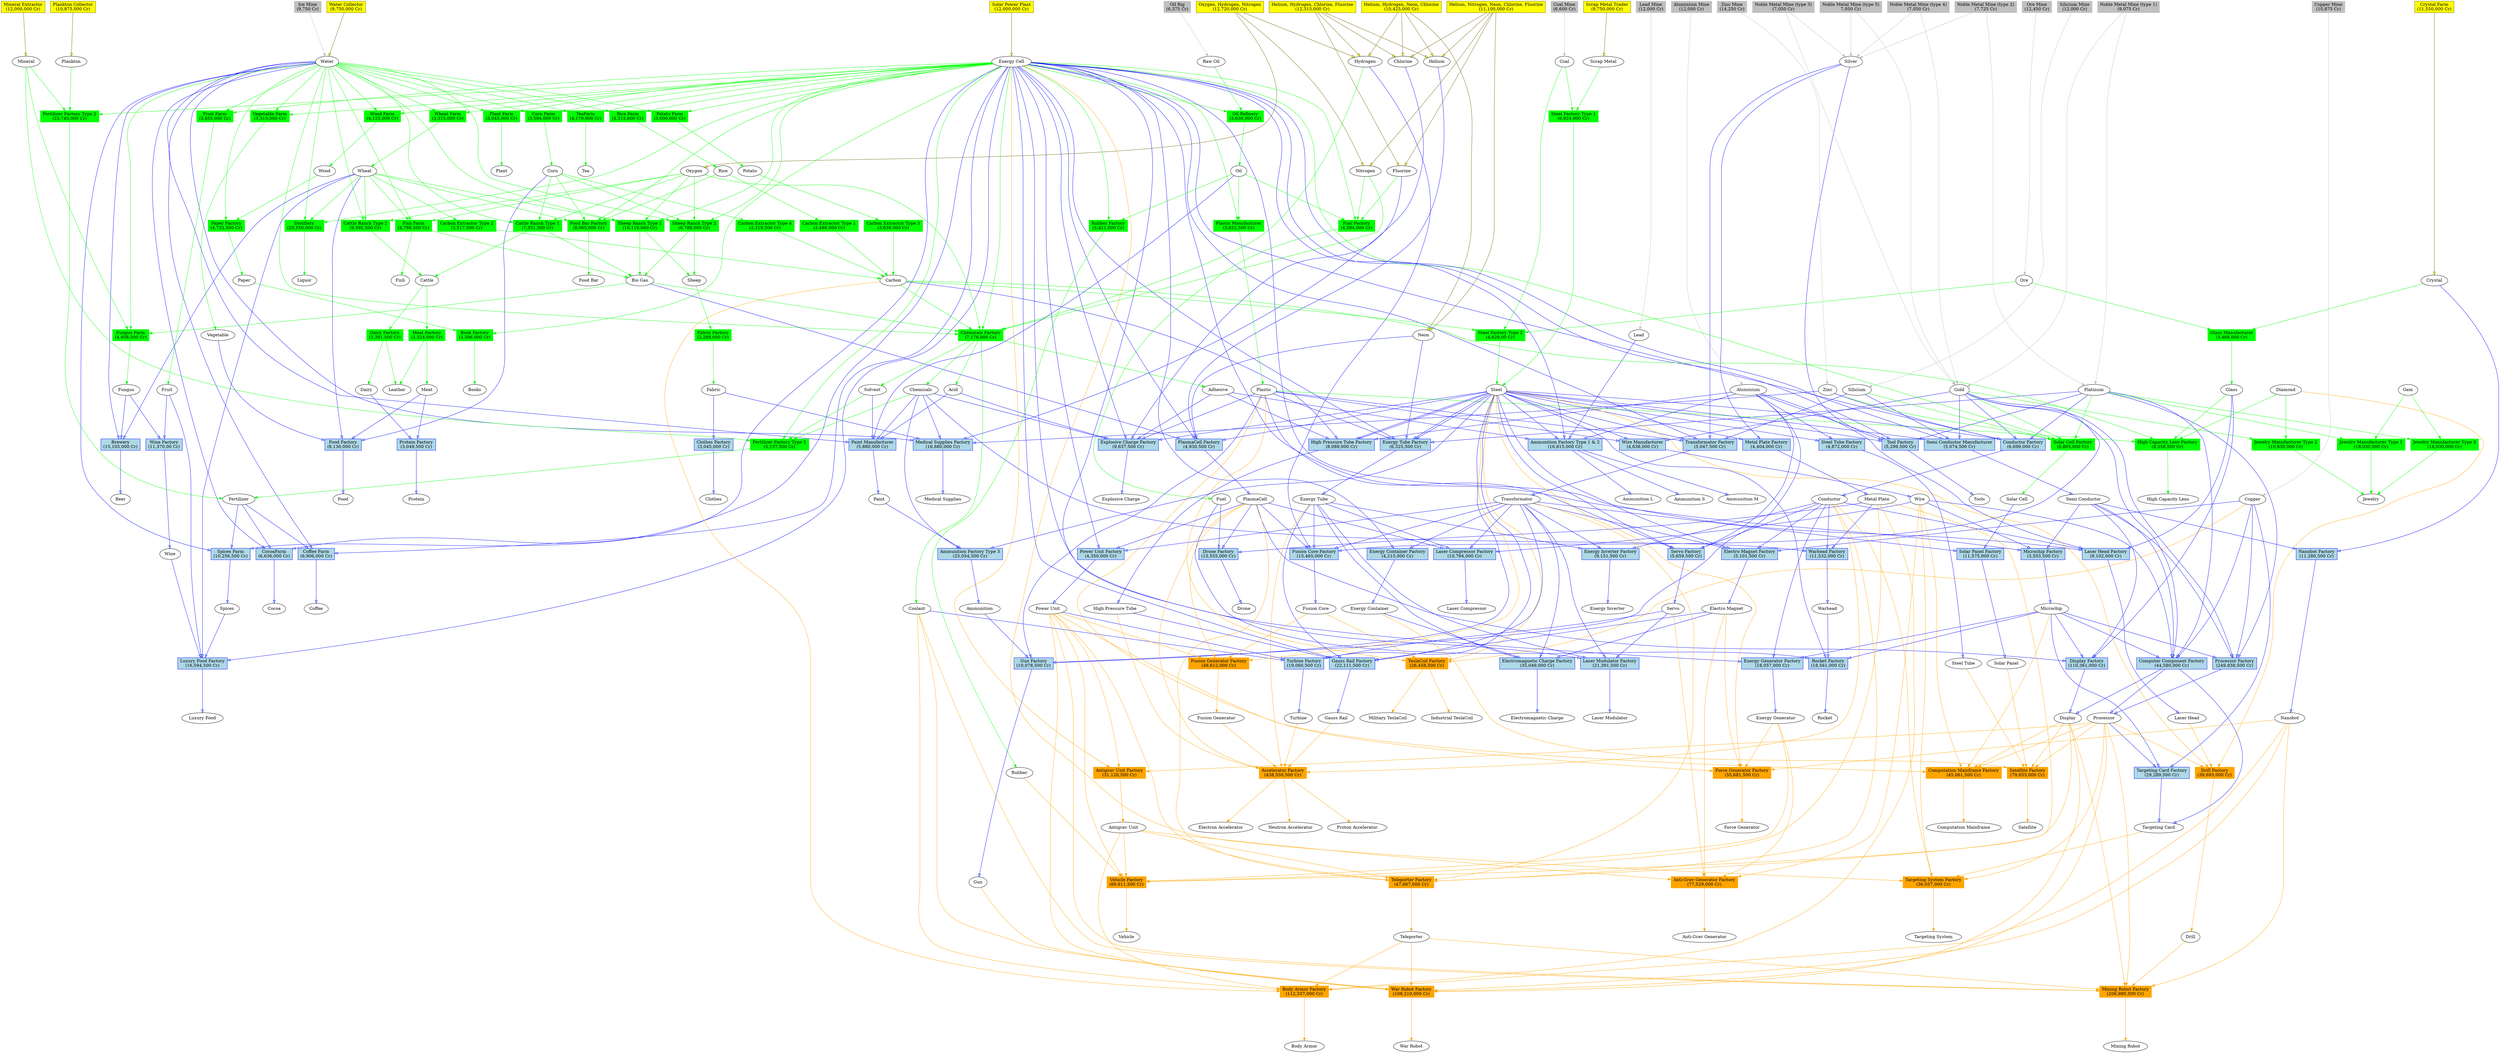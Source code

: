 digraph G {
ranksep=2
"Aluminium Mine" -> "Aluminium" [color=gray,style=filled]
"Coal Mine" -> "Coal" [color=gray,style=filled]
"Copper Mine" -> "Copper" [color=gray,style=filled]
"Ice Mine" -> "Water" [color=gray,style=filled]
"Lead Mine" -> "Lead" [color=gray,style=filled]
"Noble Metal Mine (type 1)" -> "Gold" [color=gray,style=filled]
"Noble Metal Mine (type 1)" -> "Platinum" [color=gray,style=filled]
"Noble Metal Mine (type 2)" -> "Silver" [color=gray,style=filled]
"Noble Metal Mine (type 2)" -> "Platinum" [color=gray,style=filled]
"Noble Metal Mine (type 3)" -> "Silver" [color=gray,style=filled]
"Noble Metal Mine (type 3)" -> "Gold" [color=gray,style=filled]
"Noble Metal Mine (type 4)" -> "Silver" [color=gray,style=filled]
"Noble Metal Mine (type 4)" -> "Gold" [color=gray,style=filled]
"Noble Metal Mine (type 5)" -> "Silver" [color=gray,style=filled]
"Noble Metal Mine (type 5)" -> "Gold" [color=gray,style=filled]
"Ore Mine" -> "Ore" [color=gray,style=filled]
"Silicium Mine" -> "Silicium" [color=gray,style=filled]
"Zinc Mine" -> "Zinc" [color=gray,style=filled]
"Oil Rig" -> "Raw Oil" [color=gray,style=filled]
"Crystal Farm" -> "Crystal" [fillcolor=yellow,color="#6d5f01",style=filled]
"Helium, Hydrogen, Chlorine, Fluorine" -> "Helium" [fillcolor=yellow,color="#6d5f01",style=filled]
"Helium, Hydrogen, Chlorine, Fluorine" -> "Hydrogen" [fillcolor=yellow,color="#6d5f01",style=filled]
"Helium, Hydrogen, Chlorine, Fluorine" -> "Chlorine" [fillcolor=yellow,color="#6d5f01",style=filled]
"Helium, Hydrogen, Chlorine, Fluorine" -> "Fluorine" [fillcolor=yellow,color="#6d5f01",style=filled]
"Helium, Hydrogen, Neon, Chlorine" -> "Helium" [fillcolor=yellow,color="#6d5f01",style=filled]
"Helium, Hydrogen, Neon, Chlorine" -> "Hydrogen" [fillcolor=yellow,color="#6d5f01",style=filled]
"Helium, Hydrogen, Neon, Chlorine" -> "Neon" [fillcolor=yellow,color="#6d5f01",style=filled]
"Helium, Hydrogen, Neon, Chlorine" -> "Chlorine" [fillcolor=yellow,color="#6d5f01",style=filled]
"Helium, Nitrogen, Neon, Chlorine, Fluorine" -> "Helium" [fillcolor=yellow,color="#6d5f01",style=filled]
"Helium, Nitrogen, Neon, Chlorine, Fluorine" -> "Nitrogen" [fillcolor=yellow,color="#6d5f01",style=filled]
"Helium, Nitrogen, Neon, Chlorine, Fluorine" -> "Neon" [fillcolor=yellow,color="#6d5f01",style=filled]
"Helium, Nitrogen, Neon, Chlorine, Fluorine" -> "Chlorine" [fillcolor=yellow,color="#6d5f01",style=filled]
"Helium, Nitrogen, Neon, Chlorine, Fluorine" -> "Fluorine" [fillcolor=yellow,color="#6d5f01",style=filled]
"Oxygen, Hydrogen, Nitrogen" -> "Oxygen" [fillcolor=yellow,color="#6d5f01",style=filled]
"Oxygen, Hydrogen, Nitrogen" -> "Hydrogen" [fillcolor=yellow,color="#6d5f01",style=filled]
"Oxygen, Hydrogen, Nitrogen" -> "Nitrogen" [fillcolor=yellow,color="#6d5f01",style=filled]
"Mineral Extractor" -> "Mineral" [fillcolor=yellow,color="#6d5f01",style=filled]
"Plankton Collector" -> "Plankton" [fillcolor=yellow,color="#6d5f01",style=filled]
"Scrap Metal Trader" -> "Scrap Metal" [fillcolor=yellow,color="#6d5f01",style=filled]
"Solar Power Plant" -> "Energy Cell" [fillcolor=yellow,color="#6d5f01",style=filled]
"Water Collector" -> "Water" [fillcolor=yellow,color="#6d5f01",style=filled]
"Book Factory" -> "Books" [color=green,style=filled]
"Paper" -> "Book Factory" [color=green,style=filled]
"Energy Cell" -> "Book Factory" [color=green,style=filled]
"Carbon Extractor Type 1" -> "Carbon" [color=green,style=filled]
"Rice" -> "Carbon Extractor Type 1" [color=green,style=filled]
"Carbon Extractor Type 2" -> "Carbon" [color=green,style=filled]
"Wheat" -> "Carbon Extractor Type 2" [color=green,style=filled]
"Carbon Extractor Type 3" -> "Carbon" [color=green,style=filled]
"Potato" -> "Carbon Extractor Type 3" [color=green,style=filled]
"Carbon Extractor Type 4" -> "Carbon" [color=green,style=filled]
"Corn" -> "Carbon Extractor Type 4" [color=green,style=filled]
"Cattle Ranch Type 1" -> "Cattle" [color=green,style=filled]
"Cattle Ranch Type 1" -> "Bio Gas" [color=green,style=filled]
"Corn" -> "Cattle Ranch Type 1" [color=green,style=filled]
"Oxygen" -> "Cattle Ranch Type 1" [color=green,style=filled]
"Water" -> "Cattle Ranch Type 1" [color=green,style=filled]
"Cattle Ranch Type 2" -> "Cattle" [color=green,style=filled]
"Wheat" -> "Cattle Ranch Type 2" [color=green,style=filled]
"Oxygen" -> "Cattle Ranch Type 2" [color=green,style=filled]
"Water" -> "Cattle Ranch Type 2" [color=green,style=filled]
"Chemicals Factory" -> "Chemicals" [color=green,style=filled]
"Chemicals Factory" -> "Adhesive" [color=green,style=filled]
"Chemicals Factory" -> "Coolant" [color=green,style=filled]
"Chemicals Factory" -> "Solvent" [color=green,style=filled]
"Chemicals Factory" -> "Acid" [color=green,style=filled]
"Water" -> "Chemicals Factory" [color=green,style=filled]
"Nitrogen" -> "Chemicals Factory" [color=green,style=filled]
"Hydrogen" -> "Chemicals Factory" [color=green,style=filled]
"Oxygen" -> "Chemicals Factory" [color=green,style=filled]
"Bio Gas" -> "Chemicals Factory" [color=green,style=filled]
"Carbon" -> "Chemicals Factory" [color=green,style=filled]
"Energy Cell" -> "Chemicals Factory" [color=green,style=filled]
"Corn Farm" -> "Corn" [color=green,style=filled]
"Energy Cell" -> "Corn Farm" [color=green,style=filled]
"Water" -> "Corn Farm" [color=green,style=filled]
"Dairy Factory" -> "Dairy" [color=green,style=filled]
"Dairy Factory" -> "Leather" [color=green,style=filled]
"Cattle" -> "Dairy Factory" [color=green,style=filled]
"Distillery" -> "Liquor" [color=green,style=filled]
"Energy Cell" -> "Distillery" [color=green,style=filled]
"Wheat" -> "Distillery" [color=green,style=filled]
"Water" -> "Distillery" [color=green,style=filled]
"Fertilizer Factory Type 1" -> "Fertilizer" [color=green,style=filled]
"Chemicals" -> "Fertilizer Factory Type 1" [color=green,style=filled]
"Mineral" -> "Fertilizer Factory Type 1" [color=green,style=filled]
"Energy Cell" -> "Fertilizer Factory Type 1" [color=green,style=filled]
"Solvent" -> "Fertilizer Factory Type 1" [color=green,style=filled]
"Fertilizer Factory Type 2" -> "Fertilizer" [color=green,style=filled]
"Plankton" -> "Fertilizer Factory Type 2" [color=green,style=filled]
"Mineral" -> "Fertilizer Factory Type 2" [color=green,style=filled]
"Energy Cell" -> "Fertilizer Factory Type 2" [color=green,style=filled]
"Fabric Factory" -> "Fabric" [color=green,style=filled]
"Sheep" -> "Fabric Factory" [color=green,style=filled]
"Food Bar Factory" -> "Food Bar" [color=green,style=filled]
"Energy Cell" -> "Food Bar Factory" [color=green,style=filled]
"Wheat" -> "Food Bar Factory" [color=green,style=filled]
"Corn" -> "Food Bar Factory" [color=green,style=filled]
"Rice" -> "Food Bar Factory" [color=green,style=filled]
"Fuel Factory" -> "Fuel" [color=green,style=filled]
"Energy Cell" -> "Fuel Factory" [color=green,style=filled]
"Oil" -> "Fuel Factory" [color=green,style=filled]
"Nitrogen" -> "Fuel Factory" [color=green,style=filled]
"Fluorine" -> "Fuel Factory" [color=green,style=filled]
"Fruit Farm" -> "Fruit" [color=green,style=filled]
"Energy Cell" -> "Fruit Farm" [color=green,style=filled]
"Water" -> "Fruit Farm" [color=green,style=filled]
"Fungus Farm" -> "Fungus" [color=green,style=filled]
"Bio Gas" -> "Fungus Farm" [color=green,style=filled]
"Water" -> "Fungus Farm" [color=green,style=filled]
"Mineral" -> "Fungus Farm" [color=green,style=filled]
"Fish Farm" -> "Fish" [color=green,style=filled]
"Fish Farm" -> "Bio Gas" [color=green,style=filled]
"Water" -> "Fish Farm" [color=green,style=filled]
"Wheat" -> "Fish Farm" [color=green,style=filled]
"Oxygen" -> "Fish Farm" [color=green,style=filled]
"Glass Manufacturer" -> "Glass" [color=green,style=filled]
"Ore" -> "Glass Manufacturer" [color=green,style=filled]
"Crystal" -> "Glass Manufacturer" [color=green,style=filled]
"High Capacity Lens Factory" -> "High Capacity Lens" [color=green,style=filled]
"Glass" -> "High Capacity Lens Factory" [color=green,style=filled]
"Carbon" -> "High Capacity Lens Factory" [color=green,style=filled]
"Plastic" -> "High Capacity Lens Factory" [color=green,style=filled]
"Diamond" -> "High Capacity Lens Factory" [color=green,style=filled]
"Jewelry Manufacturer Type 1" -> "Jewelry" [color=green,style=filled]
"Platinum" -> "Jewelry Manufacturer Type 1" [color=green,style=filled]
"Gem" -> "Jewelry Manufacturer Type 1" [color=green,style=filled]
"Jewelry Manufacturer Type 2" -> "Jewelry" [color=green,style=filled]
"Gold" -> "Jewelry Manufacturer Type 2" [color=green,style=filled]
"Diamond" -> "Jewelry Manufacturer Type 2" [color=green,style=filled]
"Jewelry Manufacturer Type 3" -> "Jewelry" [color=green,style=filled]
"Platinum" -> "Jewelry Manufacturer Type 3" [color=green,style=filled]
"Gem" -> "Jewelry Manufacturer Type 3" [color=green,style=filled]
"Meat Factory" -> "Meat" [color=green,style=filled]
"Meat Factory" -> "Leather" [color=green,style=filled]
"Cattle" -> "Meat Factory" [color=green,style=filled]
"Oil Refinery" -> "Oil" [color=green,style=filled]
"Energy Cell" -> "Oil Refinery" [color=green,style=filled]
"Raw Oil" -> "Oil Refinery" [color=green,style=filled]
"Paper Factory" -> "Paper" [color=green,style=filled]
"Wood" -> "Paper Factory" [color=green,style=filled]
"Water" -> "Paper Factory" [color=green,style=filled]
"Plastic Manufacturer" -> "Plastic" [color=green,style=filled]
"Oil" -> "Plastic Manufacturer" [color=green,style=filled]
"Energy Cell" -> "Plastic Manufacturer" [color=green,style=filled]
"Plant Farm" -> "Plant" [color=green,style=filled]
"Energy Cell" -> "Plant Farm" [color=green,style=filled]
"Water" -> "Plant Farm" [color=green,style=filled]
"Potato Farm" -> "Potato" [color=green,style=filled]
"Energy Cell" -> "Potato Farm" [color=green,style=filled]
"Water" -> "Potato Farm" [color=green,style=filled]
"Rice Farm" -> "Rice" [color=green,style=filled]
"Energy Cell" -> "Rice Farm" [color=green,style=filled]
"Water" -> "Rice Farm" [color=green,style=filled]
"Rubber Factory" -> "Rubber" [color=green,style=filled]
"Energy Cell" -> "Rubber Factory" [color=green,style=filled]
"Oil" -> "Rubber Factory" [color=green,style=filled]
"Solar Cell Factory" -> "Solar Cell" [color=green,style=filled]
"Zinc" -> "Solar Cell Factory" [color=green,style=filled]
"Silicium" -> "Solar Cell Factory" [color=green,style=filled]
"Platinum" -> "Solar Cell Factory" [color=green,style=filled]
"Gold" -> "Solar Cell Factory" [color=green,style=filled]
"Energy Cell" -> "Solar Cell Factory" [color=green,style=filled]
"Sheep Ranch Type 1" -> "Sheep" [color=green,style=filled]
"Sheep Ranch Type 1" -> "Bio Gas" [color=green,style=filled]
"Energy Cell" -> "Sheep Ranch Type 1" [color=green,style=filled]
"Oxygen" -> "Sheep Ranch Type 1" [color=green,style=filled]
"Wheat" -> "Sheep Ranch Type 1" [color=green,style=filled]
"Water" -> "Sheep Ranch Type 1" [color=green,style=filled]
"Sheep Ranch Type 2" -> "Sheep" [color=green,style=filled]
"Sheep Ranch Type 2" -> "Bio Gas" [color=green,style=filled]
"Energy Cell" -> "Sheep Ranch Type 2" [color=green,style=filled]
"Corn" -> "Sheep Ranch Type 2" [color=green,style=filled]
"Oxygen" -> "Sheep Ranch Type 2" [color=green,style=filled]
"Water" -> "Sheep Ranch Type 2" [color=green,style=filled]
"Steel Factory Type 1" -> "Steel" [color=green,style=filled]
"Scrap Metal" -> "Steel Factory Type 1" [color=green,style=filled]
"Coal" -> "Steel Factory Type 1" [color=green,style=filled]
"Steel Factory Type 2" -> "Steel" [color=green,style=filled]
"Ore" -> "Steel Factory Type 2" [color=green,style=filled]
"Coal" -> "Steel Factory Type 2" [color=green,style=filled]
"Carbon" -> "Steel Factory Type 2" [color=green,style=filled]
"TeaFarm" -> "Tea" [color=green,style=filled]
"Energy Cell" -> "TeaFarm" [color=green,style=filled]
"Water" -> "TeaFarm" [color=green,style=filled]
"Vegetable Farm" -> "Vegetable" [color=green,style=filled]
"Energy Cell" -> "Vegetable Farm" [color=green,style=filled]
"Water" -> "Vegetable Farm" [color=green,style=filled]
"Wheat Farm" -> "Wheat" [color=green,style=filled]
"Energy Cell" -> "Wheat Farm" [color=green,style=filled]
"Water" -> "Wheat Farm" [color=green,style=filled]
"Wood Farm" -> "Wood" [color=green,style=filled]
"Energy Cell" -> "Wood Farm" [color=green,style=filled]
"Water" -> "Wood Farm" [color=green,style=filled]
"Ammunition Factory Type 1 & 2" -> "Ammunition S" [fillcolor=lightblue,color=blue,style=filled]
"Ammunition Factory Type 1 & 2" -> "Ammunition M" [fillcolor=lightblue,color=blue,style=filled]
"Ammunition Factory Type 1 & 2" -> "Ammunition L" [fillcolor=lightblue,color=blue,style=filled]
"Lead" -> "Ammunition Factory Type 1 & 2" [fillcolor=lightblue,color=blue,style=filled]
"Aluminium" -> "Ammunition Factory Type 1 & 2" [fillcolor=lightblue,color=blue,style=filled]
"Steel" -> "Ammunition Factory Type 1 & 2" [fillcolor=lightblue,color=blue,style=filled]
"Adhesive" -> "Ammunition Factory Type 1 & 2" [fillcolor=lightblue,color=blue,style=filled]
"Energy Cell" -> "Ammunition Factory Type 1 & 2" [fillcolor=lightblue,color=blue,style=filled]
"Ammunition Factory Type 3" -> "Ammunition" [fillcolor=lightblue,color=blue,style=filled]
"Steel" -> "Ammunition Factory Type 3" [fillcolor=lightblue,color=blue,style=filled]
"Chemicals" -> "Ammunition Factory Type 3" [fillcolor=lightblue,color=blue,style=filled]
"Paint" -> "Ammunition Factory Type 3" [fillcolor=lightblue,color=blue,style=filled]
"Brewery" -> "Beer" [fillcolor=lightblue,color=blue,style=filled]
"Water" -> "Brewery" [fillcolor=lightblue,color=blue,style=filled]
"Wheat" -> "Brewery" [fillcolor=lightblue,color=blue,style=filled]
"Fungus" -> "Brewery" [fillcolor=lightblue,color=blue,style=filled]
"Clothes Factory" -> "Clothes" [fillcolor=lightblue,color=blue,style=filled]
"Fabric" -> "Clothes Factory" [fillcolor=lightblue,color=blue,style=filled]
"CocoaFarm" -> "Cocoa" [fillcolor=lightblue,color=blue,style=filled]
"Energy Cell" -> "CocoaFarm" [fillcolor=lightblue,color=blue,style=filled]
"Water" -> "CocoaFarm" [fillcolor=lightblue,color=blue,style=filled]
"Fertilizer" -> "CocoaFarm" [fillcolor=lightblue,color=blue,style=filled]
"Coffee Farm" -> "Coffee" [fillcolor=lightblue,color=blue,style=filled]
"Energy Cell" -> "Coffee Farm" [fillcolor=lightblue,color=blue,style=filled]
"Water" -> "Coffee Farm" [fillcolor=lightblue,color=blue,style=filled]
"Fertilizer" -> "Coffee Farm" [fillcolor=lightblue,color=blue,style=filled]
"Computer Component Factory" -> "Display" [fillcolor=lightblue,color=blue,style=filled]
"Computer Component Factory" -> "Targeting Card" [fillcolor=lightblue,color=blue,style=filled]
"Computer Component Factory" -> "Processor" [fillcolor=lightblue,color=blue,style=filled]
"Wire" -> "Computer Component Factory" [fillcolor=lightblue,color=blue,style=filled]
"Microchip" -> "Computer Component Factory" [fillcolor=lightblue,color=blue,style=filled]
"Semi Conductor" -> "Computer Component Factory" [fillcolor=lightblue,color=blue,style=filled]
"Copper" -> "Computer Component Factory" [fillcolor=lightblue,color=blue,style=filled]
"Platinum" -> "Computer Component Factory" [fillcolor=lightblue,color=blue,style=filled]
"Gold" -> "Computer Component Factory" [fillcolor=lightblue,color=blue,style=filled]
"Conductor Factory" -> "Conductor" [fillcolor=lightblue,color=blue,style=filled]
"Zinc" -> "Conductor Factory" [fillcolor=lightblue,color=blue,style=filled]
"Platinum" -> "Conductor Factory" [fillcolor=lightblue,color=blue,style=filled]
"Gold" -> "Conductor Factory" [fillcolor=lightblue,color=blue,style=filled]
"Steel" -> "Conductor Factory" [fillcolor=lightblue,color=blue,style=filled]
"Energy Cell" -> "Conductor Factory" [fillcolor=lightblue,color=blue,style=filled]
"Drone Factory" -> "Drone" [fillcolor=lightblue,color=blue,style=filled]
"Fuel" -> "Drone Factory" [fillcolor=lightblue,color=blue,style=filled]
"PlasmaCell" -> "Drone Factory" [fillcolor=lightblue,color=blue,style=filled]
"Metal Plate" -> "Drone Factory" [fillcolor=lightblue,color=blue,style=filled]
"Display Factory" -> "Display" [fillcolor=lightblue,color=blue,style=filled]
"Glass" -> "Display Factory" [fillcolor=lightblue,color=blue,style=filled]
"Microchip" -> "Display Factory" [fillcolor=lightblue,color=blue,style=filled]
"Semi Conductor" -> "Display Factory" [fillcolor=lightblue,color=blue,style=filled]
"PlasmaCell" -> "Display Factory" [fillcolor=lightblue,color=blue,style=filled]
"Electro Magnet Factory" -> "Electro Magnet" [fillcolor=lightblue,color=blue,style=filled]
"Steel" -> "Electro Magnet Factory" [fillcolor=lightblue,color=blue,style=filled]
"Copper" -> "Electro Magnet Factory" [fillcolor=lightblue,color=blue,style=filled]
"Conductor" -> "Electro Magnet Factory" [fillcolor=lightblue,color=blue,style=filled]
"Transformator" -> "Electro Magnet Factory" [fillcolor=lightblue,color=blue,style=filled]
"Electromagnetic Charge Factory" -> "Electromagnetic Charge" [fillcolor=lightblue,color=blue,style=filled]
"Energy Container" -> "Electromagnetic Charge Factory" [fillcolor=lightblue,color=blue,style=filled]
"Electro Magnet" -> "Electromagnetic Charge Factory" [fillcolor=lightblue,color=blue,style=filled]
"Energy Tube" -> "Electromagnetic Charge Factory" [fillcolor=lightblue,color=blue,style=filled]
"Transformator" -> "Electromagnetic Charge Factory" [fillcolor=lightblue,color=blue,style=filled]
"Energy Container Factory" -> "Energy Container" [fillcolor=lightblue,color=blue,style=filled]
"Energy Cell" -> "Energy Container Factory" [fillcolor=lightblue,color=blue,style=filled]
"Transformator" -> "Energy Container Factory" [fillcolor=lightblue,color=blue,style=filled]
"Energy Generator Factory" -> "Energy Generator" [fillcolor=lightblue,color=blue,style=filled]
"Energy Cell" -> "Energy Generator Factory" [fillcolor=lightblue,color=blue,style=filled]
"Microchip" -> "Energy Generator Factory" [fillcolor=lightblue,color=blue,style=filled]
"Conductor" -> "Energy Generator Factory" [fillcolor=lightblue,color=blue,style=filled]
"Energy Inverter Factory" -> "Energy Inverter" [fillcolor=lightblue,color=blue,style=filled]
"Energy Tube" -> "Energy Inverter Factory" [fillcolor=lightblue,color=blue,style=filled]
"Conductor" -> "Energy Inverter Factory" [fillcolor=lightblue,color=blue,style=filled]
"Transformator" -> "Energy Inverter Factory" [fillcolor=lightblue,color=blue,style=filled]
"Energy Tube Factory" -> "Energy Tube" [fillcolor=lightblue,color=blue,style=filled]
"Plastic" -> "Energy Tube Factory" [fillcolor=lightblue,color=blue,style=filled]
"Steel" -> "Energy Tube Factory" [fillcolor=lightblue,color=blue,style=filled]
"Platinum" -> "Energy Tube Factory" [fillcolor=lightblue,color=blue,style=filled]
"Neon" -> "Energy Tube Factory" [fillcolor=lightblue,color=blue,style=filled]
"Steel" -> "Energy Tube Factory" [fillcolor=lightblue,color=blue,style=filled]
"Energy Cell" -> "Energy Tube Factory" [fillcolor=lightblue,color=blue,style=filled]
"Explosive Charge Factory" -> "Explosive Charge" [fillcolor=lightblue,color=blue,style=filled]
"Fluorine" -> "Explosive Charge Factory" [fillcolor=lightblue,color=blue,style=filled]
"Steel" -> "Explosive Charge Factory" [fillcolor=lightblue,color=blue,style=filled]
"Energy Cell" -> "Explosive Charge Factory" [fillcolor=lightblue,color=blue,style=filled]
"Plastic" -> "Explosive Charge Factory" [fillcolor=lightblue,color=blue,style=filled]
"Chemicals" -> "Explosive Charge Factory" [fillcolor=lightblue,color=blue,style=filled]
"Acid" -> "Explosive Charge Factory" [fillcolor=lightblue,color=blue,style=filled]
"Adhesive" -> "Explosive Charge Factory" [fillcolor=lightblue,color=blue,style=filled]
"Food Factory" -> "Food" [fillcolor=lightblue,color=blue,style=filled]
"Wheat" -> "Food Factory" [fillcolor=lightblue,color=blue,style=filled]
"Meat" -> "Food Factory" [fillcolor=lightblue,color=blue,style=filled]
"Corn" -> "Food Factory" [fillcolor=lightblue,color=blue,style=filled]
"Vegetable" -> "Food Factory" [fillcolor=lightblue,color=blue,style=filled]
"Fusion Core Factory" -> "Fusion Core" [fillcolor=lightblue,color=blue,style=filled]
"Hydrogen" -> "Fusion Core Factory" [fillcolor=lightblue,color=blue,style=filled]
"Gold" -> "Fusion Core Factory" [fillcolor=lightblue,color=blue,style=filled]
"PlasmaCell" -> "Fusion Core Factory" [fillcolor=lightblue,color=blue,style=filled]
"Transformator" -> "Fusion Core Factory" [fillcolor=lightblue,color=blue,style=filled]
"Energy Tube" -> "Fusion Core Factory" [fillcolor=lightblue,color=blue,style=filled]
"Gauss Rail Factory" -> "Gauss Rail" [fillcolor=lightblue,color=blue,style=filled]
"Energy Cell" -> "Gauss Rail Factory" [fillcolor=lightblue,color=blue,style=filled]
"Electro Magnet" -> "Gauss Rail Factory" [fillcolor=lightblue,color=blue,style=filled]
"Energy Tube" -> "Gauss Rail Factory" [fillcolor=lightblue,color=blue,style=filled]
"High Pressure Tube" -> "Gauss Rail Factory" [fillcolor=lightblue,color=blue,style=filled]
"Transformator" -> "Gauss Rail Factory" [fillcolor=lightblue,color=blue,style=filled]
"Gun Factory" -> "Gun" [fillcolor=lightblue,color=blue,style=filled]
"Steel" -> "Gun Factory" [fillcolor=lightblue,color=blue,style=filled]
"Ammunition" -> "Gun Factory" [fillcolor=lightblue,color=blue,style=filled]
"Aluminium" -> "Gun Factory" [fillcolor=lightblue,color=blue,style=filled]
"Plastic" -> "Gun Factory" [fillcolor=lightblue,color=blue,style=filled]
"High Pressure Tube Factory" -> "High Pressure Tube" [fillcolor=lightblue,color=blue,style=filled]
"Steel" -> "High Pressure Tube Factory" [fillcolor=lightblue,color=blue,style=filled]
"Aluminium" -> "High Pressure Tube Factory" [fillcolor=lightblue,color=blue,style=filled]
"Carbon" -> "High Pressure Tube Factory" [fillcolor=lightblue,color=blue,style=filled]
"Adhesive" -> "High Pressure Tube Factory" [fillcolor=lightblue,color=blue,style=filled]
"Steel" -> "High Pressure Tube Factory" [fillcolor=lightblue,color=blue,style=filled]
"Laser Compressor Factory" -> "Laser Compressor" [fillcolor=lightblue,color=blue,style=filled]
"PlasmaCell" -> "Laser Compressor Factory" [fillcolor=lightblue,color=blue,style=filled]
"Transformator" -> "Laser Compressor Factory" [fillcolor=lightblue,color=blue,style=filled]
"Energy Tube" -> "Laser Compressor Factory" [fillcolor=lightblue,color=blue,style=filled]
"Wire" -> "Laser Compressor Factory" [fillcolor=lightblue,color=blue,style=filled]
"Laser Head Factory" -> "Laser Head" [fillcolor=lightblue,color=blue,style=filled]
"Glass" -> "Laser Head Factory" [fillcolor=lightblue,color=blue,style=filled]
"Conductor" -> "Laser Head Factory" [fillcolor=lightblue,color=blue,style=filled]
"Aluminium" -> "Laser Head Factory" [fillcolor=lightblue,color=blue,style=filled]
"Energy Cell" -> "Laser Head Factory" [fillcolor=lightblue,color=blue,style=filled]
"Laser Modulator Factory" -> "Laser Modulator" [fillcolor=lightblue,color=blue,style=filled]
"Servo" -> "Laser Modulator Factory" [fillcolor=lightblue,color=blue,style=filled]
"Energy Tube" -> "Laser Modulator Factory" [fillcolor=lightblue,color=blue,style=filled]
"Transformator" -> "Laser Modulator Factory" [fillcolor=lightblue,color=blue,style=filled]
"Energy Cell" -> "Laser Modulator Factory" [fillcolor=lightblue,color=blue,style=filled]
"Luxury Food Factory" -> "Luxury Food" [fillcolor=lightblue,color=blue,style=filled]
"Energy Cell" -> "Luxury Food Factory" [fillcolor=lightblue,color=blue,style=filled]
"Wheat" -> "Luxury Food Factory" [fillcolor=lightblue,color=blue,style=filled]
"Fruit" -> "Luxury Food Factory" [fillcolor=lightblue,color=blue,style=filled]
"Spices" -> "Luxury Food Factory" [fillcolor=lightblue,color=blue,style=filled]
"Wine" -> "Luxury Food Factory" [fillcolor=lightblue,color=blue,style=filled]
"Nanobot Factory" -> "Nanobot" [fillcolor=lightblue,color=blue,style=filled]
"Crystal" -> "Nanobot Factory" [fillcolor=lightblue,color=blue,style=filled]
"Semi Conductor" -> "Nanobot Factory" [fillcolor=lightblue,color=blue,style=filled]
"Medical Supplies Factory" -> "Medical Supplies" [fillcolor=lightblue,color=blue,style=filled]
"Water" -> "Medical Supplies Factory" [fillcolor=lightblue,color=blue,style=filled]
"Chemicals" -> "Medical Supplies Factory" [fillcolor=lightblue,color=blue,style=filled]
"Fabric" -> "Medical Supplies Factory" [fillcolor=lightblue,color=blue,style=filled]
"Zinc" -> "Medical Supplies Factory" [fillcolor=lightblue,color=blue,style=filled]
"Chlorine" -> "Medical Supplies Factory" [fillcolor=lightblue,color=blue,style=filled]
"Metal Plate Factory" -> "Metal Plate" [fillcolor=lightblue,color=blue,style=filled]
"Steel" -> "Metal Plate Factory" [fillcolor=lightblue,color=blue,style=filled]
"Silver" -> "Metal Plate Factory" [fillcolor=lightblue,color=blue,style=filled]
"Microchip Factory" -> "Microchip" [fillcolor=lightblue,color=blue,style=filled]
"Wire" -> "Microchip Factory" [fillcolor=lightblue,color=blue,style=filled]
"Semi Conductor" -> "Microchip Factory" [fillcolor=lightblue,color=blue,style=filled]
"Energy Cell" -> "Microchip Factory" [fillcolor=lightblue,color=blue,style=filled]
"Rocket Factory" -> "Rocket" [fillcolor=lightblue,color=blue,style=filled]
"Warhead" -> "Rocket Factory" [fillcolor=lightblue,color=blue,style=filled]
"Fuel" -> "Rocket Factory" [fillcolor=lightblue,color=blue,style=filled]
"Steel" -> "Rocket Factory" [fillcolor=lightblue,color=blue,style=filled]
"Microchip" -> "Rocket Factory" [fillcolor=lightblue,color=blue,style=filled]
"Paint Manufacturer" -> "Paint" [fillcolor=lightblue,color=blue,style=filled]
"Oil" -> "Paint Manufacturer" [fillcolor=lightblue,color=blue,style=filled]
"Water" -> "Paint Manufacturer" [fillcolor=lightblue,color=blue,style=filled]
"Chemicals" -> "Paint Manufacturer" [fillcolor=lightblue,color=blue,style=filled]
"Solvent" -> "Paint Manufacturer" [fillcolor=lightblue,color=blue,style=filled]
"Acid" -> "Paint Manufacturer" [fillcolor=lightblue,color=blue,style=filled]
"PlasmaCell Factory" -> "PlasmaCell" [fillcolor=lightblue,color=blue,style=filled]
"Energy Cell" -> "PlasmaCell Factory" [fillcolor=lightblue,color=blue,style=filled]
"Steel" -> "PlasmaCell Factory" [fillcolor=lightblue,color=blue,style=filled]
"Bio Gas" -> "PlasmaCell Factory" [fillcolor=lightblue,color=blue,style=filled]
"Neon" -> "PlasmaCell Factory" [fillcolor=lightblue,color=blue,style=filled]
"Helium" -> "PlasmaCell Factory" [fillcolor=lightblue,color=blue,style=filled]
"Power Unit Factory" -> "Power Unit" [fillcolor=lightblue,color=blue,style=filled]
"Transformator" -> "Power Unit Factory" [fillcolor=lightblue,color=blue,style=filled]
"Energy Cell" -> "Power Unit Factory" [fillcolor=lightblue,color=blue,style=filled]
"PlasmaCell" -> "Power Unit Factory" [fillcolor=lightblue,color=blue,style=filled]
"Processor Factory" -> "Processor" [fillcolor=lightblue,color=blue,style=filled]
"Microchip" -> "Processor Factory" [fillcolor=lightblue,color=blue,style=filled]
"Semi Conductor" -> "Processor Factory" [fillcolor=lightblue,color=blue,style=filled]
"Copper" -> "Processor Factory" [fillcolor=lightblue,color=blue,style=filled]
"Platinum" -> "Processor Factory" [fillcolor=lightblue,color=blue,style=filled]
"Gold" -> "Processor Factory" [fillcolor=lightblue,color=blue,style=filled]
"Protein Factory" -> "Protein" [fillcolor=lightblue,color=blue,style=filled]
"Meat" -> "Protein Factory" [fillcolor=lightblue,color=blue,style=filled]
"Dairy" -> "Protein Factory" [fillcolor=lightblue,color=blue,style=filled]
"Semi Conductor Manufacturer" -> "Semi Conductor" [fillcolor=lightblue,color=blue,style=filled]
"Steel" -> "Semi Conductor Manufacturer" [fillcolor=lightblue,color=blue,style=filled]
"Silicium" -> "Semi Conductor Manufacturer" [fillcolor=lightblue,color=blue,style=filled]
"Gold" -> "Semi Conductor Manufacturer" [fillcolor=lightblue,color=blue,style=filled]
"Energy Cell" -> "Semi Conductor Manufacturer" [fillcolor=lightblue,color=blue,style=filled]
"Servo Factory" -> "Servo" [fillcolor=lightblue,color=blue,style=filled]
"Steel" -> "Servo Factory" [fillcolor=lightblue,color=blue,style=filled]
"Aluminium" -> "Servo Factory" [fillcolor=lightblue,color=blue,style=filled]
"Conductor" -> "Servo Factory" [fillcolor=lightblue,color=blue,style=filled]
"Plastic" -> "Servo Factory" [fillcolor=lightblue,color=blue,style=filled]
"Solar Panel Factory" -> "Solar Panel" [fillcolor=lightblue,color=blue,style=filled]
"Solar Cell" -> "Solar Panel Factory" [fillcolor=lightblue,color=blue,style=filled]
"Transformator" -> "Solar Panel Factory" [fillcolor=lightblue,color=blue,style=filled]
"Spices Farm" -> "Spices" [fillcolor=lightblue,color=blue,style=filled]
"Energy Cell" -> "Spices Farm" [fillcolor=lightblue,color=blue,style=filled]
"Water" -> "Spices Farm" [fillcolor=lightblue,color=blue,style=filled]
"Fertilizer" -> "Spices Farm" [fillcolor=lightblue,color=blue,style=filled]
"Steel Tube Factory" -> "Steel Tube" [fillcolor=lightblue,color=blue,style=filled]
"Steel" -> "Steel Tube Factory" [fillcolor=lightblue,color=blue,style=filled]
"Aluminium" -> "Steel Tube Factory" [fillcolor=lightblue,color=blue,style=filled]
"Targeting Card Factory" -> "Targeting Card" [fillcolor=lightblue,color=blue,style=filled]
"Microchip" -> "Targeting Card Factory" [fillcolor=lightblue,color=blue,style=filled]
"Copper" -> "Targeting Card Factory" [fillcolor=lightblue,color=blue,style=filled]
"Processor" -> "Targeting Card Factory" [fillcolor=lightblue,color=blue,style=filled]
"Tool Factory" -> "Tools" [fillcolor=lightblue,color=blue,style=filled]
"Steel" -> "Tool Factory" [fillcolor=lightblue,color=blue,style=filled]
"Platinum" -> "Tool Factory" [fillcolor=lightblue,color=blue,style=filled]
"Silver" -> "Tool Factory" [fillcolor=lightblue,color=blue,style=filled]
"Aluminium" -> "Tool Factory" [fillcolor=lightblue,color=blue,style=filled]
"Energy Cell" -> "Tool Factory" [fillcolor=lightblue,color=blue,style=filled]
"Transformator Factory" -> "Transformator" [fillcolor=lightblue,color=blue,style=filled]
"Steel" -> "Transformator Factory" [fillcolor=lightblue,color=blue,style=filled]
"Plastic" -> "Transformator Factory" [fillcolor=lightblue,color=blue,style=filled]
"Silicium" -> "Transformator Factory" [fillcolor=lightblue,color=blue,style=filled]
"Silver" -> "Transformator Factory" [fillcolor=lightblue,color=blue,style=filled]
"Energy Cell" -> "Transformator Factory" [fillcolor=lightblue,color=blue,style=filled]
"Turbine Factory" -> "Turbine" [fillcolor=lightblue,color=blue,style=filled]
"Servo" -> "Turbine Factory" [fillcolor=lightblue,color=blue,style=filled]
"Steel" -> "Turbine Factory" [fillcolor=lightblue,color=blue,style=filled]
"Coolant" -> "Turbine Factory" [fillcolor=lightblue,color=blue,style=filled]
"Power Unit" -> "Turbine Factory" [fillcolor=lightblue,color=blue,style=filled]
"Warhead Factory" -> "Warhead" [fillcolor=lightblue,color=blue,style=filled]
"Conductor" -> "Warhead Factory" [fillcolor=lightblue,color=blue,style=filled]
"Chemicals" -> "Warhead Factory" [fillcolor=lightblue,color=blue,style=filled]
"Metal Plate" -> "Warhead Factory" [fillcolor=lightblue,color=blue,style=filled]
"Wine Factory" -> "Wine" [fillcolor=lightblue,color=blue,style=filled]
"Fruit" -> "Wine Factory" [fillcolor=lightblue,color=blue,style=filled]
"Fungus" -> "Wine Factory" [fillcolor=lightblue,color=blue,style=filled]
"Wire Manufacturer" -> "Wire" [fillcolor=lightblue,color=blue,style=filled]
"Plastic" -> "Wire Manufacturer" [fillcolor=lightblue,color=blue,style=filled]
"Steel" -> "Wire Manufacturer" [fillcolor=lightblue,color=blue,style=filled]
"Gold" -> "Wire Manufacturer" [fillcolor=lightblue,color=blue,style=filled]
"Accelerator Factory" -> "Neutron Accelerator" [color=orange,style=filled]
"Accelerator Factory" -> "Proton Accelerator" [color=orange,style=filled]
"Accelerator Factory" -> "Electron Accelerator" [color=orange,style=filled]
"Turbine" -> "Accelerator Factory" [color=orange,style=filled]
"PlasmaCell" -> "Accelerator Factory" [color=orange,style=filled]
"Fusion Generator" -> "Accelerator Factory" [color=orange,style=filled]
"Energy Tube" -> "Accelerator Factory" [color=orange,style=filled]
"High Pressure Tube" -> "Accelerator Factory" [color=orange,style=filled]
"Conductor" -> "Accelerator Factory" [color=orange,style=filled]
"Gauss Rail" -> "Accelerator Factory" [color=orange,style=filled]
"Anti-Grav Generator Factory" -> "Anti-Grav Generator" [color=orange,style=filled]
"Electro Magnet" -> "Anti-Grav Generator Factory" [color=orange,style=filled]
"Servo" -> "Anti-Grav Generator Factory" [color=orange,style=filled]
"Wire" -> "Anti-Grav Generator Factory" [color=orange,style=filled]
"Antigrav Unit" -> "Anti-Grav Generator Factory" [color=orange,style=filled]
"Energy Generator" -> "Anti-Grav Generator Factory" [color=orange,style=filled]
"Antigrav Unit Factory" -> "Antigrav Unit" [color=orange,style=filled]
"Power Unit" -> "Antigrav Unit Factory" [color=orange,style=filled]
"Processor" -> "Antigrav Unit Factory" [color=orange,style=filled]
"Energy Cell" -> "Antigrav Unit Factory" [color=orange,style=filled]
"Body Armor Factory" -> "Body Armor" [color=orange,style=filled]
"Metal Plate" -> "Body Armor Factory" [color=orange,style=filled]
"Coolant" -> "Body Armor Factory" [color=orange,style=filled]
"Teleporter" -> "Body Armor Factory" [color=orange,style=filled]
"Antigrav Unit" -> "Body Armor Factory" [color=orange,style=filled]
"Carbon" -> "Body Armor Factory" [color=orange,style=filled]
"Nanobot" -> "Body Armor Factory" [color=orange,style=filled]
"Computation Mainframe Factory" -> "Computation Mainframe" [color=orange,style=filled]
"Processor" -> "Computation Mainframe Factory" [color=orange,style=filled]
"Power Unit" -> "Computation Mainframe Factory" [color=orange,style=filled]
"Microchip" -> "Computation Mainframe Factory" [color=orange,style=filled]
"Display" -> "Computation Mainframe Factory" [color=orange,style=filled]
"Wire" -> "Computation Mainframe Factory" [color=orange,style=filled]
"Drill Factory" -> "Drill" [color=orange,style=filled]
"Laser Head" -> "Drill Factory" [color=orange,style=filled]
"Processor" -> "Drill Factory" [color=orange,style=filled]
"Steel" -> "Drill Factory" [color=orange,style=filled]
"Diamond" -> "Drill Factory" [color=orange,style=filled]
"Force Generator Factory" -> "Force Generator" [color=orange,style=filled]
"Electro Magnet" -> "Force Generator Factory" [color=orange,style=filled]
"Steel" -> "Force Generator Factory" [color=orange,style=filled]
"Plastic" -> "Force Generator Factory" [color=orange,style=filled]
"Nanobot" -> "Force Generator Factory" [color=orange,style=filled]
"Energy Generator" -> "Force Generator Factory" [color=orange,style=filled]
"Fusion Generator Factory" -> "Fusion Generator" [color=orange,style=filled]
"Fusion Core" -> "Fusion Generator Factory" [color=orange,style=filled]
"Steel" -> "Fusion Generator Factory" [color=orange,style=filled]
"PlasmaCell" -> "Fusion Generator Factory" [color=orange,style=filled]
"Power Unit" -> "Fusion Generator Factory" [color=orange,style=filled]
"Mining Robot Factory" -> "Mining Robot" [color=orange,style=filled]
"Power Unit" -> "Mining Robot Factory" [color=orange,style=filled]
"Processor" -> "Mining Robot Factory" [color=orange,style=filled]
"Display" -> "Mining Robot Factory" [color=orange,style=filled]
"Nanobot" -> "Mining Robot Factory" [color=orange,style=filled]
"Drill" -> "Mining Robot Factory" [color=orange,style=filled]
"Coolant" -> "Mining Robot Factory" [color=orange,style=filled]
"Teleporter" -> "Mining Robot Factory" [color=orange,style=filled]
"Satellite Factory" -> "Satellite" [color=orange,style=filled]
"Solar Panel" -> "Satellite Factory" [color=orange,style=filled]
"Processor" -> "Satellite Factory" [color=orange,style=filled]
"Display" -> "Satellite Factory" [color=orange,style=filled]
"Energy Container" -> "Satellite Factory" [color=orange,style=filled]
"Steel Tube" -> "Satellite Factory" [color=orange,style=filled]
"Targeting System Factory" -> "Targeting System" [color=orange,style=filled]
"Targeting Card" -> "Targeting System Factory" [color=orange,style=filled]
"Processor" -> "Targeting System Factory" [color=orange,style=filled]
"Energy Cell" -> "Targeting System Factory" [color=orange,style=filled]
"Conductor" -> "Targeting System Factory" [color=orange,style=filled]
"Wire" -> "Targeting System Factory" [color=orange,style=filled]
"Teleporter Factory" -> "Teleporter" [color=orange,style=filled]
"Metal Plate" -> "Teleporter Factory" [color=orange,style=filled]
"Power Unit" -> "Teleporter Factory" [color=orange,style=filled]
"Antigrav Unit" -> "Teleporter Factory" [color=orange,style=filled]
"PlasmaCell" -> "Teleporter Factory" [color=orange,style=filled]
"Conductor" -> "Teleporter Factory" [color=orange,style=filled]
"Transformator" -> "Teleporter Factory" [color=orange,style=filled]
"TeslaCoil Factory" -> "Military TeslaCoil" [color=orange,style=filled]
"TeslaCoil Factory" -> "Industrial TeslaCoil" [color=orange,style=filled]
"Steel" -> "TeslaCoil Factory" [color=orange,style=filled]
"Copper" -> "TeslaCoil Factory" [color=orange,style=filled]
"Fusion Core" -> "TeslaCoil Factory" [color=orange,style=filled]
"Plastic" -> "TeslaCoil Factory" [color=orange,style=filled]
"Vehicle Factory" -> "Vehicle" [color=orange,style=filled]
"Rubber" -> "Vehicle Factory" [color=orange,style=filled]
"Power Unit" -> "Vehicle Factory" [color=orange,style=filled]
"Energy Generator" -> "Vehicle Factory" [color=orange,style=filled]
"Metal Plate" -> "Vehicle Factory" [color=orange,style=filled]
"Antigrav Unit" -> "Vehicle Factory" [color=orange,style=filled]
"Display" -> "Vehicle Factory" [color=orange,style=filled]
"War Robot Factory" -> "War Robot" [color=orange,style=filled]
"Power Unit" -> "War Robot Factory" [color=orange,style=filled]
"Processor" -> "War Robot Factory" [color=orange,style=filled]
"Display" -> "War Robot Factory" [color=orange,style=filled]
"Nanobot" -> "War Robot Factory" [color=orange,style=filled]
"Gun" -> "War Robot Factory" [color=orange,style=filled]
"Teleporter" -> "War Robot Factory" [color=orange,style=filled]
"Coolant" -> "War Robot Factory" [color=orange,style=filled]
"Aluminium Mine" [color=gray,style=filled] [label="Aluminium Mine
(12,000 Cr)";tooltip="Aluminium Mine |  | Aluminium";shape=rect]
"Coal Mine" [color=gray,style=filled] [label="Coal Mine
(6,600 Cr)";tooltip="Coal Mine |  | Coal";shape=rect]
"Copper Mine" [color=gray,style=filled] [label="Copper Mine
(10,875 Cr)";tooltip="Copper Mine |  | Copper";shape=rect]
"Ice Mine" [color=gray,style=filled] [label="Ice Mine
(9,750 Cr)";tooltip="Ice Mine |  | Water";shape=rect]
"Lead Mine" [color=gray,style=filled] [label="Lead Mine
(12,000 Cr)";tooltip="Lead Mine |  | Lead";shape=rect]
"Noble Metal Mine (type 1)" [color=gray,style=filled] [label="Noble Metal Mine (type 1)
(9,075 Cr)";tooltip="Noble Metal Mine (type 1) |  | Gold;Platinum";shape=rect]
"Noble Metal Mine (type 2)" [color=gray,style=filled] [label="Noble Metal Mine (type 2)
(7,725 Cr)";tooltip="Noble Metal Mine (type 2) |  | Silver;Platinum";shape=rect]
"Noble Metal Mine (type 3)" [color=gray,style=filled] [label="Noble Metal Mine (type 3)
(7,050 Cr)";tooltip="Noble Metal Mine (type 3) |  | Silver;Gold";shape=rect]
"Noble Metal Mine (type 4)" [color=gray,style=filled] [label="Noble Metal Mine (type 4)
(7,050 Cr)";tooltip="Noble Metal Mine (type 4) |  | Silver;Gold";shape=rect]
"Noble Metal Mine (type 5)" [color=gray,style=filled] [label="Noble Metal Mine (type 5)
7,050 Cr)";tooltip="Noble Metal Mine (type 5) |  | Silver;Gold";shape=rect]
"Ore Mine" [color=gray,style=filled] [label="Ore Mine
(12,450 Cr)";tooltip="Ore Mine |  | Ore";shape=rect]
"Silicium Mine" [color=gray,style=filled] [label="Silicium Mine
(12,000 Cr)";tooltip="Silicium Mine |  | Silicium";shape=rect]
"Zinc Mine" [color=gray,style=filled] [label="Zinc Mine
(14,250 Cr)";tooltip="Zinc Mine |  | Zinc";shape=rect]
"Oil Rig" [color=gray,style=filled] [label="Oil Rig
(6,375 Cr)";tooltip="Oil Rig |  | Raw Oil";shape=rect]
"Crystal Farm" [fillcolor=yellow,color="#6d5f01",style=filled] [label="Crystal Farm
(11,550,000 Cr)";tooltip="Crystal Farm |  | Crystal";shape=rect]
"Helium, Hydrogen, Chlorine, Fluorine" [fillcolor=yellow,color="#6d5f01",style=filled] [label="Helium, Hydrogen, Chlorine, Fluorine
(12,315,000 Cr)";tooltip="Helium, Hydrogen, Chlorine, Fluorine |  | Helium;Hydrogen;Chlorine;Fluorine";shape=rect]
"Helium, Hydrogen, Neon, Chlorine" [fillcolor=yellow,color="#6d5f01",style=filled] [label="Helium, Hydrogen, Neon, Chlorine
(10,425,000 Cr)";tooltip="Helium, Hydrogen, Neon, Chlorine |  | Helium;Hydrogen;Neon;Chlorine";shape=rect]
"Helium, Nitrogen, Neon, Chlorine, Fluorine" [fillcolor=yellow,color="#6d5f01",style=filled] [label="Helium, Nitrogen, Neon, Chlorine, Fluorine
(11,100,000 Cr)";tooltip="Helium, Nitrogen, Neon, Chlorine, Fluorine |  | Helium;Nitrogen;Neon;Chlorine;Fluorine";shape=rect]
"Oxygen, Hydrogen, Nitrogen" [fillcolor=yellow,color="#6d5f01",style=filled] [label="Oxygen, Hydrogen, Nitrogen
(12,720,000 Cr)";tooltip="Oxygen, Hydrogen, Nitrogen |  | Oxygen;Hydrogen;Nitrogen";shape=rect]
"Mineral Extractor" [fillcolor=yellow,color="#6d5f01",style=filled] [label="Mineral Extractor
(12,000,000 Cr)";tooltip="Mineral Extractor |  | Mineral";shape=rect]
"Plankton Collector" [fillcolor=yellow,color="#6d5f01",style=filled] [label="Plankton Collector
(10,875,000 Cr)";tooltip="Plankton Collector |  | Plankton";shape=rect]
"Scrap Metal Trader" [fillcolor=yellow,color="#6d5f01",style=filled] [label="Scrap Metal Trader
(9,750,000 Cr)";tooltip="Scrap Metal Trader |  | Scrap Metal";shape=rect]
"Solar Power Plant" [fillcolor=yellow,color="#6d5f01",style=filled] [label="Solar Power Plant
(12,000,000 Cr)";tooltip="Solar Power Plant |  | Energy Cell";shape=rect]
"Water Collector" [fillcolor=yellow,color="#6d5f01",style=filled] [label="Water Collector
(9,750,000 Cr)";tooltip="Water Collector |  | Water";shape=rect]
"Book Factory" [color=green,style=filled] [label="Book Factory
(3,396,000 Cr)";tooltip="Book Factory | Paper;Energy Cell | Books";shape=rect]
"Carbon Extractor Type 1" [color=green,style=filled] [label="Carbon Extractor Type 1
(3,486,000 Cr)";tooltip="Carbon Extractor Type 1 | Rice | Carbon";shape=rect]
"Carbon Extractor Type 2" [color=green,style=filled] [label="Carbon Extractor Type 2
(3,517,500 Cr)";tooltip="Carbon Extractor Type 2 | Wheat | Carbon";shape=rect]
"Carbon Extractor Type 3" [color=green,style=filled] [label="Carbon Extractor Type 3
(3,639,000 Cr)";tooltip="Carbon Extractor Type 3 | Potato | Carbon";shape=rect]
"Carbon Extractor Type 4" [color=green,style=filled] [label="Carbon Extractor Type 4
(3,319,500 Cr)";tooltip="Carbon Extractor Type 4 | Corn | Carbon";shape=rect]
"Cattle Ranch Type 1" [color=green,style=filled] [label="Cattle Ranch Type 1
(7,351,500 Cr)";tooltip="Cattle Ranch Type 1 | Corn;Oxygen;Water | Cattle;Bio Gas";shape=rect]
"Cattle Ranch Type 2" [color=green,style=filled] [label="Cattle Ranch Type 2
(9,592,500 Cr)";tooltip="Cattle Ranch Type 2 | Wheat;Oxygen;Water | Cattle";shape=rect]
"Chemicals Factory" [color=green,style=filled] [label="Chemicals Factory
(7,176,000 Cr)";tooltip="Chemicals Factory | Water;Nitrogen;Hydrogen;Oxygen;Bio Gas;Carbon;Energy Cell | Chemicals;Adhesive;Coolant;Solvent;Acid";shape=rect]
"Corn Farm" [color=green,style=filled] [label="Corn Farm
(3,594,000 Cr)";tooltip="Corn Farm | Energy Cell;Water | Corn";shape=rect]
"Dairy Factory" [color=green,style=filled] [label="Dairy Factory
(3,391,500 Cr)";tooltip="Dairy Factory | Cattle | Dairy;Leather";shape=rect]
"Distillery" [color=green,style=filled] [label="Distillery
(20,550,000 Cr)";tooltip="Distillery | Energy Cell;Wheat;Water | Liquor";shape=rect]
"Fertilizer Factory Type 1" [color=green,style=filled] [label="Fertilizer Factory Type 1
(5,137,500 Cr)";tooltip="Fertilizer Factory Type 1 | Chemicals;Mineral;Energy Cell;Solvent | Fertilizer";shape=rect]
"Fertilizer Factory Type 2" [color=green,style=filled] [label="Fertilizer Factory Type 2
(23,745,000 Cr)";tooltip="Fertilizer Factory Type 2 | Plankton;Mineral;Energy Cell | Fertilizer";shape=rect]
"Fabric Factory" [color=green,style=filled] [label="Fabric Factory
(3,288,000 Cr)";tooltip="Fabric Factory | Sheep | Fabric";shape=rect]
"Food Bar Factory" [color=green,style=filled] [label="Food Bar Factory
(8,085,000 Cr)";tooltip="Food Bar Factory | Energy Cell;Wheat;Corn;Rice | Food Bar";shape=rect]
"Fuel Factory" [color=green,style=filled] [label="Fuel Factory
(4,584,000 Cr)";tooltip="Fuel Factory | Energy Cell;Oil;Nitrogen;Fluorine | Fuel";shape=rect]
"Fruit Farm" [color=green,style=filled] [label="Fruit Farm
(3,855,000 Cr)";tooltip="Fruit Farm | Energy Cell;Water | Fruit";shape=rect]
"Fungus Farm" [color=green,style=filled] [label="Fungus Farm
(4,408,500 Cr)";tooltip="Fungus Farm | Bio Gas;Water;Mineral | Fungus";shape=rect]
"Fish Farm" [color=green,style=filled] [label="Fish Farm
(4,786,500 Cr)";tooltip="Fish Farm | Water;Wheat;Oxygen | Fish;Bio Gas";shape=rect]
"Glass Manufacturer" [color=green,style=filled] [label="Glass Manufacturer
(3,468,000 Cr)";tooltip="Glass Manufacturer | Ore;Crystal | Glass";shape=rect]
"High Capacity Lens Factory" [color=green,style=filled] [label="High Capacity Lens Factory
(9,358,500 Cr)";tooltip="High Capacity Lens Factory | Glass;Carbon;Plastic;Diamond | High Capacity Lens";shape=rect]
"Jewelry Manufacturer Type 1" [color=green,style=filled] [label="Jewelry Manufacturer Type 1
(18,030,000 Cr)";tooltip="Jewelry Manufacturer Type 1 | Platinum;Gem | Jewelry";shape=rect]
"Jewelry Manufacturer Type 2" [color=green,style=filled] [label="Jewelry Manufacturer Type 2
(10,830,000 Cr)";tooltip="Jewelry Manufacturer Type 2 | Gold;Diamond | Jewelry";shape=rect]
"Jewelry Manufacturer Type 3" [color=green,style=filled] [label="Jewelry Manufacturer Type 3
(18,030,000 Cr)";tooltip="Jewelry Manufacturer Type 3 | Platinum;Gem | Jewelry";shape=rect]
"Meat Factory" [color=green,style=filled] [label="Meat Factory
(3,324,000 Cr)";tooltip="Meat Factory | Cattle | Meat;Leather";shape=rect]
"Oil Refinery" [color=green,style=filled] [label="Oil Refinery
(3,630,000 Cr)";tooltip="Oil Refinery | Energy Cell;Raw Oil | Oil";shape=rect]
"Paper Factory" [color=green,style=filled] [label="Paper Factory
(4,732,500 Cr)";tooltip="Paper Factory | Wood;Water | Paper";shape=rect]
"Plastic Manufacturer" [color=green,style=filled] [label="Plastic Manufacturer
(3,652,500 Cr)";tooltip="Plastic Manufacturer | Oil;Energy Cell | Plastic";shape=rect]
"Plant Farm" [color=green,style=filled] [label="Plant Farm
(3,045,000 Cr)";tooltip="Plant Farm | Energy Cell;Water | Plant";shape=rect]
"Potato Farm" [color=green,style=filled] [label="Potato Farm
(3,000,000 Cr)";tooltip="Potato Farm | Energy Cell;Water | Potato";shape=rect]
"Rice Farm" [color=green,style=filled] [label="Rice Farm
(3,315,000 Cr)";tooltip="Rice Farm | Energy Cell;Water | Rice";shape=rect]
"Rubber Factory" [color=green,style=filled] [label="Rubber Factory
(5,421,000 Cr)";tooltip="Rubber Factory | Energy Cell;Oil | Rubber";shape=rect]
"Solar Cell Factory" [color=green,style=filled] [label="Solar Cell Factory
(8,805,000 Cr)";tooltip="Solar Cell Factory | Zinc;Silicium;Platinum;Gold;Energy Cell | Solar Cell";shape=rect]
"Sheep Ranch Type 1" [color=green,style=filled] [label="Sheep Ranch Type 1
(10,119,000 Cr)";tooltip="Sheep Ranch Type 1 | Energy Cell;Oxygen;Wheat;Water | Sheep;Bio Gas";shape=rect]
"Sheep Ranch Type 2" [color=green,style=filled] [label="Sheep Ranch Type 2
(6,789,000 Cr)";tooltip="Sheep Ranch Type 2 | Energy Cell;Corn;Oxygen;Water | Sheep;Bio Gas";shape=rect]
"Steel Factory Type 1" [color=green,style=filled] [label="Steel Factory Type 1
(6,924,000 Cr)";tooltip="Steel Factory Type 1 | Scrap Metal;Coal | Steel";shape=rect]
"Steel Factory Type 2" [color=green,style=filled] [label="Steel Factory Type 2
(4,629,00 Cr)";tooltip="Steel Factory Type 2 | Ore;Coal;Carbon | Steel";shape=rect]
"TeaFarm" [color=green,style=filled] [label="TeaFarm
(4,170,000 Cr)";tooltip="TeaFarm | Energy Cell;Water | Tea";shape=rect]
"Vegetable Farm" [color=green,style=filled] [label="Vegetable Farm
(3,315,000 Cr)";tooltip="Vegetable Farm | Energy Cell;Water | Vegetable";shape=rect]
"Wheat Farm" [color=green,style=filled] [label="Wheat Farm
(3,315,000 Cr)";tooltip="Wheat Farm | Energy Cell;Water | Wheat";shape=rect]
"Wood Farm" [color=green,style=filled] [label="Wood Farm
(4,125,000 Cr)";tooltip="Wood Farm | Energy Cell;Water | Wood";shape=rect]
"Ammunition Factory Type 1 & 2" [fillcolor=lightblue,color=blue,style=filled] [label="Ammunition Factory Type 1 & 2
(16,815,000 Cr)";tooltip="Ammunition Factory Type 1 & 2 | Lead;Aluminium;Steel;Adhesive;Energy Cell | Ammunition S;Ammunition M;Ammunition L";shape=rect]
"Ammunition Factory Type 3" [fillcolor=lightblue,color=blue,style=filled] [label="Ammunition Factory Type 3
(25,054,500 Cr)";tooltip="Ammunition Factory Type 3 | Steel;Chemicals;Paint | Ammunition";shape=rect]
"Brewery" [fillcolor=lightblue,color=blue,style=filled] [label="Brewery
(15,105,000 Cr)";tooltip="Brewery | Water;Wheat;Fungus | Beer";shape=rect]
"Clothes Factory" [fillcolor=lightblue,color=blue,style=filled] [label="Clothes Factory
(3,045,000 Cr)";tooltip="Clothes Factory | Fabric | Clothes";shape=rect]
"CocoaFarm" [fillcolor=lightblue,color=blue,style=filled] [label="CocoaFarm
(6,636,000 Cr)";tooltip="CocoaFarm | Energy Cell;Water;Fertilizer | Cocoa";shape=rect]
"Coffee Farm" [fillcolor=lightblue,color=blue,style=filled] [label="Coffee Farm
(6,906,000 Cr)";tooltip="Coffee Farm | Energy Cell;Water;Fertilizer | Coffee";shape=rect]
"Computer Component Factory" [fillcolor=lightblue,color=blue,style=filled] [label="Computer Component Factory
(44,580,000 Cr)";tooltip="Computer Component Factory | Wire;Microchip;Semi Conductor;Copper;Platinum;Gold | Display;Targeting Card;Processor";shape=rect]
"Conductor Factory" [fillcolor=lightblue,color=blue,style=filled] [label="Conductor Factory
(6,699,000 Cr)";tooltip="Conductor Factory | Zinc;Platinum;Gold;Steel;Energy Cell | Conductor";shape=rect]
"Drone Factory" [fillcolor=lightblue,color=blue,style=filled] [label="Drone Factory
(15,555,000 Cr)";tooltip="Drone Factory | Fuel;PlasmaCell;Metal Plate | Drone";shape=rect]
"Display Factory" [fillcolor=lightblue,color=blue,style=filled] [label="Display Factory
(110,361,000 Cr)";tooltip="Display Factory | Glass;Microchip;Semi Conductor;PlasmaCell | Display";shape=rect]
"Electro Magnet Factory" [fillcolor=lightblue,color=blue,style=filled] [label="Electro Magnet Factory
(5,101,500 Cr)";tooltip="Electro Magnet Factory | Steel;Copper;Conductor;Transformator | Electro Magnet";shape=rect]
"Electromagnetic Charge Factory" [fillcolor=lightblue,color=blue,style=filled] [label="Electromagnetic Charge Factory
(35,049,000 Cr)";tooltip="Electromagnetic Charge Factory | Energy Container;Electro Magnet;Energy Tube;Transformator | Electromagnetic Charge";shape=rect]
"Energy Container Factory" [fillcolor=lightblue,color=blue,style=filled] [label="Energy Container Factory
(4,215,000 Cr)";tooltip="Energy Container Factory | Energy Cell;Transformator | Energy Container";shape=rect]
"Energy Generator Factory" [fillcolor=lightblue,color=blue,style=filled] [label="Energy Generator Factory
(18,057,000 Cr)";tooltip="Energy Generator Factory | Energy Cell;Microchip;Conductor | Energy Generator";shape=rect]
"Energy Inverter Factory" [fillcolor=lightblue,color=blue,style=filled] [label="Energy Inverter Factory
(9,151,500 Cr)";tooltip="Energy Inverter Factory | Energy Tube;Conductor;Transformator | Energy Inverter";shape=rect]
"Energy Tube Factory" [fillcolor=lightblue,color=blue,style=filled] [label="Energy Tube Factory
(6,325,500 Cr)";tooltip="Energy Tube Factory | Plastic;Steel;Platinum;Neon;Steel;Energy Cell | Energy Tube";shape=rect]
"Explosive Charge Factory" [fillcolor=lightblue,color=blue,style=filled] [label="Explosive Charge Factory
(9,637,500 Cr)";tooltip="Explosive Charge Factory | Fluorine;Steel;Energy Cell;Plastic;Chemicals;Acid;Adhesive | Explosive Charge";shape=rect]
"Food Factory" [fillcolor=lightblue,color=blue,style=filled] [label="Food Factory
(8,130,000 Cr)";tooltip="Food Factory | Wheat;Meat;Corn;Vegetable | Food";shape=rect]
"Fusion Core Factory" [fillcolor=lightblue,color=blue,style=filled] [label="Fusion Core Factory
(15,465,000 Cr)";tooltip="Fusion Core Factory | Hydrogen;Gold;PlasmaCell;Transformator;Energy Tube | Fusion Core";shape=rect]
"Gauss Rail Factory" [fillcolor=lightblue,color=blue,style=filled] [label="Gauss Rail Factory
(22,111,500 Cr)";tooltip="Gauss Rail Factory | Energy Cell;Electro Magnet;Energy Tube;High Pressure Tube;Transformator | Gauss Rail";shape=rect]
"Gun Factory" [fillcolor=lightblue,color=blue,style=filled] [label="Gun Factory
(10,078,500 Cr)";tooltip="Gun Factory | Steel;Ammunition;Aluminium;Plastic | Gun";shape=rect]
"High Pressure Tube Factory" [fillcolor=lightblue,color=blue,style=filled] [label="High Pressure Tube Factory
(8,089,000 Cr)";tooltip="High Pressure Tube Factory | Steel;Aluminium;Carbon;Adhesive;Steel | High Pressure Tube";shape=rect]
"Laser Compressor Factory" [fillcolor=lightblue,color=blue,style=filled] [label="Laser Compressor Factory
(10,794,000 Cr)";tooltip="Laser Compressor Factory | PlasmaCell;Transformator;Energy Tube;Wire | Laser Compressor";shape=rect]
"Laser Head Factory" [fillcolor=lightblue,color=blue,style=filled] [label="Laser Head Factory
(9,102,000 Cr)";tooltip="Laser Head Factory | Glass;Conductor;Aluminium;Energy Cell | Laser Head";shape=rect]
"Laser Modulator Factory" [fillcolor=lightblue,color=blue,style=filled] [label="Laser Modulator Factory
(21,391,500 Cr)";tooltip="Laser Modulator Factory | Servo;Energy Tube;Transformator;Energy Cell | Laser Modulator";shape=rect]
"Luxury Food Factory" [fillcolor=lightblue,color=blue,style=filled] [label="Luxury Food Factory
(16,594,500 Cr)";tooltip="Luxury Food Factory | Energy Cell;Wheat;Fruit;Spices;Wine | Luxury Food";shape=rect]
"Nanobot Factory" [fillcolor=lightblue,color=blue,style=filled] [label="Nanobot Factory
(11,280,500 Cr)";tooltip="Nanobot Factory | Crystal;Semi Conductor | Nanobot";shape=rect]
"Medical Supplies Factory" [fillcolor=lightblue,color=blue,style=filled] [label="Medical Supplies Factory
(16,680,000 Cr)";tooltip="Medical Supplies Factory | Water;Chemicals;Fabric;Zinc;Chlorine | Medical Supplies";shape=rect]
"Metal Plate Factory" [fillcolor=lightblue,color=blue,style=filled] [label="Metal Plate Factory
(4,404,000 Cr)";tooltip="Metal Plate Factory | Steel;Silver | Metal Plate";shape=rect]
"Microchip Factory" [fillcolor=lightblue,color=blue,style=filled] [label="Microchip Factory
(3,553,500 Cr)";tooltip="Microchip Factory | Wire;Semi Conductor;Energy Cell | Microchip";shape=rect]
"Rocket Factory" [fillcolor=lightblue,color=blue,style=filled] [label="Rocket Factory
(18,561,000 Cr)";tooltip="Rocket Factory | Warhead;Fuel;Steel;Microchip | Rocket";shape=rect]
"Paint Manufacturer" [fillcolor=lightblue,color=blue,style=filled] [label="Paint Manufacturer
(5,880,000 Cr)";tooltip="Paint Manufacturer | Oil;Water;Chemicals;Solvent;Acid | Paint";shape=rect]
"PlasmaCell Factory" [fillcolor=lightblue,color=blue,style=filled] [label="PlasmaCell Factory
(4,930,500 Cr)";tooltip="PlasmaCell Factory | Energy Cell;Steel;Bio Gas;Neon;Helium | PlasmaCell";shape=rect]
"Power Unit Factory" [fillcolor=lightblue,color=blue,style=filled] [label="Power Unit Factory
(4,350,000 Cr)";tooltip="Power Unit Factory | Transformator;Energy Cell;PlasmaCell | Power Unit";shape=rect]
"Processor Factory" [fillcolor=lightblue,color=blue,style=filled] [label="Processor Factory
(249,838,500 Cr)";tooltip="Processor Factory | Microchip;Semi Conductor;Copper;Platinum;Gold | Processor";shape=rect]
"Protein Factory" [fillcolor=lightblue,color=blue,style=filled] [label="Protein Factory
(3,049,500 Cr)";tooltip="Protein Factory | Meat;Dairy | Protein";shape=rect]
"Semi Conductor Manufacturer" [fillcolor=lightblue,color=blue,style=filled] [label="Semi Conductor Manufacturer
(5,074,500 Cr)";tooltip="Semi Conductor Manufacturer | Steel;Silicium;Gold;Energy Cell | Semi Conductor";shape=rect]
"Servo Factory" [fillcolor=lightblue,color=blue,style=filled] [label="Servo Factory
(5,659,500 Cr)";tooltip="Servo Factory | Steel;Aluminium;Conductor;Plastic | Servo";shape=rect]
"Solar Panel Factory" [fillcolor=lightblue,color=blue,style=filled] [label="Solar Panel Factory
(11,575,000 Cr)";tooltip="Solar Panel Factory | Solar Cell;Transformator | Solar Panel";shape=rect]
"Spices Farm" [fillcolor=lightblue,color=blue,style=filled] [label="Spices Farm
(10,256,500 Cr)";tooltip="Spices Farm | Energy Cell;Water;Fertilizer | Spices";shape=rect]
"Steel Tube Factory" [fillcolor=lightblue,color=blue,style=filled] [label="Steel Tube Factory
(4,872,000 Cr)";tooltip="Steel Tube Factory | Steel;Aluminium | Steel Tube";shape=rect]
"Targeting Card Factory" [fillcolor=lightblue,color=blue,style=filled] [label="Targeting Card Factory
(29,289,500 Cr)";tooltip="Targeting Card Factory | Microchip;Copper;Processor | Targeting Card";shape=rect]
"Tool Factory" [fillcolor=lightblue,color=blue,style=filled] [label="Tool Factory
(5,299,500 Cr)";tooltip="Tool Factory | Steel;Platinum;Silver;Aluminium;Energy Cell | Tools";shape=rect]
"Transformator Factory" [fillcolor=lightblue,color=blue,style=filled] [label="Transformator Factory
(5,047,500 Cr)";tooltip="Transformator Factory | Steel;Plastic;Silicium;Silver;Energy Cell | Transformator";shape=rect]
"Turbine Factory" [fillcolor=lightblue,color=blue,style=filled] [label="Turbine Factory
(19,060,500 Cr)";tooltip="Turbine Factory | Servo;Steel;Coolant;Power Unit | Turbine";shape=rect]
"Warhead Factory" [fillcolor=lightblue,color=blue,style=filled] [label="Warhead Factory
(11,532,000 Cr)";tooltip="Warhead Factory | Conductor;Chemicals;Metal Plate | Warhead";shape=rect]
"Wine Factory" [fillcolor=lightblue,color=blue,style=filled] [label="Wine Factory
(11,370,00 Cr)";tooltip="Wine Factory | Fruit;Fungus | Wine";shape=rect]
"Wire Manufacturer" [fillcolor=lightblue,color=blue,style=filled] [label="Wire Manufacturer
(4,638,000 Cr)";tooltip="Wire Manufacturer | Plastic;Steel;Gold | Wire";shape=rect]
"Accelerator Factory" [color=orange,style=filled] [label="Accelerator Factory
(438,550,500 Cr)";tooltip="Accelerator Factory | Turbine;PlasmaCell;Fusion Generator;Energy Tube;High Pressure Tube;Conductor;Gauss Rail | Neutron Accelerator;Proton Accelerator;Electron Accelerator";shape=rect]
"Anti-Grav Generator Factory" [color=orange,style=filled] [label="Anti-Grav Generator Factory
(77,529,000 Cr)";tooltip="Anti-Grav Generator Factory | Electro Magnet;Servo;Wire;Antigrav Unit;Energy Generator | Anti-Grav Generator";shape=rect]
"Antigrav Unit Factory" [color=orange,style=filled] [label="Antigrav Unit Factory
(31,120,500 Cr)";tooltip="Antigrav Unit Factory | Power Unit;Processor;Energy Cell | Antigrav Unit";shape=rect]
"Body Armor Factory" [color=orange,style=filled] [label="Body Armor Factory
(112,337,000 Cr)";tooltip="Body Armor Factory | Metal Plate;Coolant;Teleporter;Antigrav Unit;Carbon;Nanobot | Body Armor";shape=rect]
"Computation Mainframe Factory" [color=orange,style=filled] [label="Computation Mainframe Factory
(45,061,500 Cr)";tooltip="Computation Mainframe Factory | Processor;Power Unit;Microchip;Display;Wire | Computation Mainframe";shape=rect]
"Drill Factory" [color=orange,style=filled] [label="Drill Factory
(39,693,000 Cr)";tooltip="Drill Factory | Laser Head;Processor;Steel;Diamond | Drill";shape=rect]
"Force Generator Factory" [color=orange,style=filled] [label="Force Generator Factory
(55,681,500 Cr)";tooltip="Force Generator Factory | Electro Magnet;Steel;Plastic;Nanobot;Energy Generator | Force Generator";shape=rect]
"Fusion Generator Factory" [color=orange,style=filled] [label="Fusion Generator Factory
(48,612,000 Cr)";tooltip="Fusion Generator Factory | Fusion Core;Steel;PlasmaCell;Power Unit | Fusion Generator";shape=rect]
"Mining Robot Factory" [color=orange,style=filled] [label="Mining Robot Factory
(206,980,500 Cr)";tooltip="Mining Robot Factory | Power Unit;Processor;Display;Nanobot;Drill;Coolant;Teleporter | Mining Robot";shape=rect]
"Satellite Factory" [color=orange,style=filled] [label="Satellite Factory
(79,653,000 Cr)";tooltip="Satellite Factory | Solar Panel;Processor;Display;Energy Container;Steel Tube | Satellite";shape=rect]
"Targeting System Factory" [color=orange,style=filled] [label="Targeting System Factory
(36,057,000 Cr)";tooltip="Targeting System Factory | Targeting Card;Processor;Energy Cell;Conductor;Wire | Targeting System";shape=rect]
"Teleporter Factory" [color=orange,style=filled] [label="Teleporter Factory
(47,667,000 Cr)";tooltip="Teleporter Factory | Metal Plate;Power Unit;Antigrav Unit;PlasmaCell;Conductor;Transformator | Teleporter";shape=rect]
"TeslaCoil Factory" [color=orange,style=filled] [label="TeslaCoil Factory
(26,458,500 Cr)";tooltip="TeslaCoil Factory | Steel;Copper;Fusion Core;Plastic | Military TeslaCoil;Industrial TeslaCoil";shape=rect]
"Vehicle Factory" [color=orange,style=filled] [label="Vehicle Factory
(89,611,500 Cr)";tooltip="Vehicle Factory | Rubber;Power Unit;Energy Generator;Metal Plate;Antigrav Unit;Display | Vehicle";shape=rect]
"War Robot Factory" [color=orange,style=filled] [label="War Robot Factory
(108,210,000 Cr)";tooltip="War Robot Factory | Power Unit;Processor;Display;Nanobot;Gun;Teleporter;Coolant | War Robot";shape=rect]
{rank = min;  "Aluminium Mine";"Coal Mine";"Copper Mine";"Ice Mine";"Lead Mine";"Noble Metal Mine (type 1)";"Noble Metal Mine (type 2)";"Noble Metal Mine (type 3)";"Noble Metal Mine (type 4)";"Noble Metal Mine (type 5)";"Ore Mine";"Silicium Mine";"Zinc Mine";"Oil Rig"}
{rank = min;  "Crystal Farm";"Helium, Hydrogen, Chlorine, Fluorine";"Helium, Hydrogen, Neon, Chlorine";"Helium, Nitrogen, Neon, Chlorine, Fluorine";"Oxygen, Hydrogen, Nitrogen";"Mineral Extractor";"Plankton Collector";"Scrap Metal Trader";"Solar Power Plant";"Water Collector"}
{ "Book Factory";"Carbon Extractor Type 1";"Carbon Extractor Type 2";"Carbon Extractor Type 3";"Carbon Extractor Type 4";"Cattle Ranch Type 1";"Cattle Ranch Type 2";"Chemicals Factory";"Corn Farm";"Dairy Factory";"Distillery";"Fertilizer Factory Type 1";"Fertilizer Factory Type 2";"Fabric Factory";"Food Bar Factory";"Fuel Factory";"Fruit Farm";"Fungus Farm";"Fish Farm";"Glass Manufacturer";"High Capacity Lens Factory";"Jewelry Manufacturer Type 1";"Jewelry Manufacturer Type 2";"Jewelry Manufacturer Type 3";"Meat Factory";"Oil Refinery";"Paper Factory";"Plastic Manufacturer";"Plant Farm";"Potato Farm";"Rice Farm";"Rubber Factory";"Solar Cell Factory";"Sheep Ranch Type 1";"Sheep Ranch Type 2";"Steel Factory Type 1";"Steel Factory Type 2";"TeaFarm";"Vegetable Farm";"Wheat Farm";"Wood Farm"}
{ "Ammunition Factory Type 1 & 2";"Ammunition Factory Type 3";"Brewery";"Clothes Factory";"CocoaFarm";"Coffee Farm";"Computer Component Factory";"Conductor Factory";"Drone Factory";"Display Factory";"Electro Magnet Factory";"Electromagnetic Charge Factory";"Energy Container Factory";"Energy Generator Factory";"Energy Inverter Factory";"Energy Tube Factory";"Explosive Charge Factory";"Food Factory";"Fusion Core Factory";"Gauss Rail Factory";"Gun Factory";"High Pressure Tube Factory";"Laser Compressor Factory";"Laser Head Factory";"Laser Modulator Factory";"Luxury Food Factory";"Nanobot Factory";"Medical Supplies Factory";"Metal Plate Factory";"Microchip Factory";"Rocket Factory";"Paint Manufacturer";"PlasmaCell Factory";"Power Unit Factory";"Processor Factory";"Protein Factory";"Semi Conductor Manufacturer";"Servo Factory";"Solar Panel Factory";"Spices Farm";"Steel Tube Factory";"Targeting Card Factory";"Tool Factory";"Transformator Factory";"Turbine Factory";"Warhead Factory";"Wine Factory";"Wire Manufacturer"}
{ "Accelerator Factory";"Anti-Grav Generator Factory";"Antigrav Unit Factory";"Body Armor Factory";"Computation Mainframe Factory";"Drill Factory";"Force Generator Factory";"Fusion Generator Factory";"Mining Robot Factory";"Satellite Factory";"Targeting System Factory";"Teleporter Factory";"TeslaCoil Factory";"Vehicle Factory";"War Robot Factory"}
}